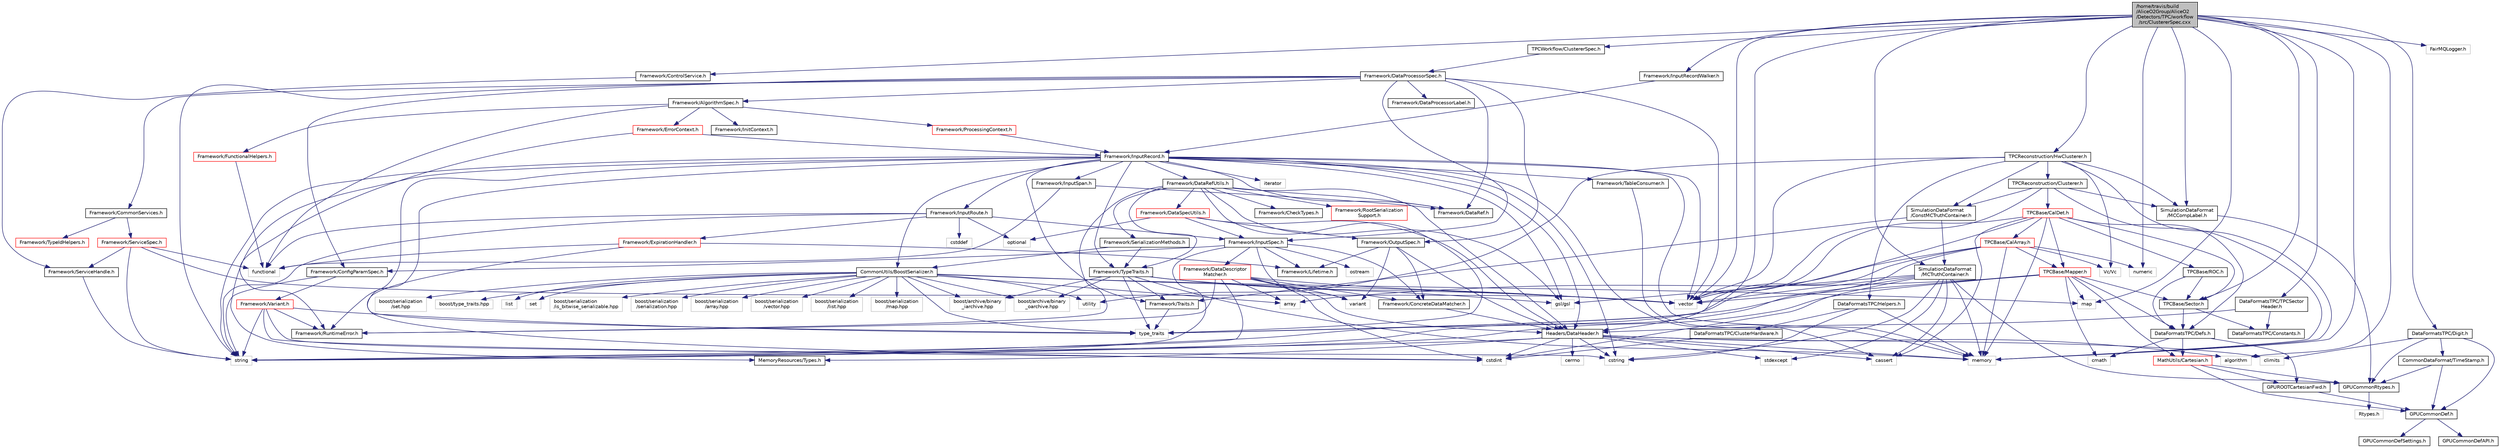 digraph "/home/travis/build/AliceO2Group/AliceO2/Detectors/TPC/workflow/src/ClustererSpec.cxx"
{
 // INTERACTIVE_SVG=YES
  bgcolor="transparent";
  edge [fontname="Helvetica",fontsize="10",labelfontname="Helvetica",labelfontsize="10"];
  node [fontname="Helvetica",fontsize="10",shape=record];
  Node0 [label="/home/travis/build\l/AliceO2Group/AliceO2\l/Detectors/TPC/workflow\l/src/ClustererSpec.cxx",height=0.2,width=0.4,color="black", fillcolor="grey75", style="filled", fontcolor="black"];
  Node0 -> Node1 [color="midnightblue",fontsize="10",style="solid",fontname="Helvetica"];
  Node1 [label="TPCWorkflow/ClustererSpec.h",height=0.2,width=0.4,color="black",URL="$d7/da4/TPC_2workflow_2include_2TPCWorkflow_2ClustererSpec_8h.html"];
  Node1 -> Node2 [color="midnightblue",fontsize="10",style="solid",fontname="Helvetica"];
  Node2 [label="Framework/DataProcessorSpec.h",height=0.2,width=0.4,color="black",URL="$d0/df4/DataProcessorSpec_8h.html"];
  Node2 -> Node3 [color="midnightblue",fontsize="10",style="solid",fontname="Helvetica"];
  Node3 [label="Framework/AlgorithmSpec.h",height=0.2,width=0.4,color="black",URL="$d0/d14/AlgorithmSpec_8h.html"];
  Node3 -> Node4 [color="midnightblue",fontsize="10",style="solid",fontname="Helvetica"];
  Node4 [label="Framework/ProcessingContext.h",height=0.2,width=0.4,color="red",URL="$de/d6a/ProcessingContext_8h.html"];
  Node4 -> Node5 [color="midnightblue",fontsize="10",style="solid",fontname="Helvetica"];
  Node5 [label="Framework/InputRecord.h",height=0.2,width=0.4,color="black",URL="$d6/d5c/InputRecord_8h.html"];
  Node5 -> Node6 [color="midnightblue",fontsize="10",style="solid",fontname="Helvetica"];
  Node6 [label="Framework/DataRef.h",height=0.2,width=0.4,color="black",URL="$d5/dfb/DataRef_8h.html"];
  Node5 -> Node7 [color="midnightblue",fontsize="10",style="solid",fontname="Helvetica"];
  Node7 [label="Framework/DataRefUtils.h",height=0.2,width=0.4,color="black",URL="$d5/db8/DataRefUtils_8h.html"];
  Node7 -> Node6 [color="midnightblue",fontsize="10",style="solid",fontname="Helvetica"];
  Node7 -> Node8 [color="midnightblue",fontsize="10",style="solid",fontname="Helvetica"];
  Node8 [label="Framework/RootSerialization\lSupport.h",height=0.2,width=0.4,color="red",URL="$db/dff/RootSerializationSupport_8h.html"];
  Node7 -> Node22 [color="midnightblue",fontsize="10",style="solid",fontname="Helvetica"];
  Node22 [label="Framework/SerializationMethods.h",height=0.2,width=0.4,color="black",URL="$d1/d53/SerializationMethods_8h.html",tooltip="Type wrappers for enfording a specific serialization method. "];
  Node22 -> Node23 [color="midnightblue",fontsize="10",style="solid",fontname="Helvetica"];
  Node23 [label="Framework/TypeTraits.h",height=0.2,width=0.4,color="black",URL="$d0/d95/TypeTraits_8h.html"];
  Node23 -> Node24 [color="midnightblue",fontsize="10",style="solid",fontname="Helvetica"];
  Node24 [label="type_traits",height=0.2,width=0.4,color="grey75"];
  Node23 -> Node25 [color="midnightblue",fontsize="10",style="solid",fontname="Helvetica"];
  Node25 [label="vector",height=0.2,width=0.4,color="grey75"];
  Node23 -> Node18 [color="midnightblue",fontsize="10",style="solid",fontname="Helvetica"];
  Node18 [label="memory",height=0.2,width=0.4,color="grey75"];
  Node23 -> Node26 [color="midnightblue",fontsize="10",style="solid",fontname="Helvetica"];
  Node26 [label="Framework/Traits.h",height=0.2,width=0.4,color="black",URL="$db/d31/Traits_8h.html"];
  Node26 -> Node24 [color="midnightblue",fontsize="10",style="solid",fontname="Helvetica"];
  Node23 -> Node27 [color="midnightblue",fontsize="10",style="solid",fontname="Helvetica"];
  Node27 [label="boost/archive/binary\l_iarchive.hpp",height=0.2,width=0.4,color="grey75"];
  Node23 -> Node28 [color="midnightblue",fontsize="10",style="solid",fontname="Helvetica"];
  Node28 [label="boost/archive/binary\l_oarchive.hpp",height=0.2,width=0.4,color="grey75"];
  Node23 -> Node29 [color="midnightblue",fontsize="10",style="solid",fontname="Helvetica"];
  Node29 [label="gsl/gsl",height=0.2,width=0.4,color="grey75"];
  Node22 -> Node30 [color="midnightblue",fontsize="10",style="solid",fontname="Helvetica"];
  Node30 [label="CommonUtils/BoostSerializer.h",height=0.2,width=0.4,color="black",URL="$d7/d91/BoostSerializer_8h.html",tooltip="Templatised boost serializer/deserializer for containers and base types. "];
  Node30 -> Node31 [color="midnightblue",fontsize="10",style="solid",fontname="Helvetica"];
  Node31 [label="utility",height=0.2,width=0.4,color="grey75"];
  Node30 -> Node24 [color="midnightblue",fontsize="10",style="solid",fontname="Helvetica"];
  Node30 -> Node32 [color="midnightblue",fontsize="10",style="solid",fontname="Helvetica"];
  Node32 [label="array",height=0.2,width=0.4,color="grey75"];
  Node30 -> Node25 [color="midnightblue",fontsize="10",style="solid",fontname="Helvetica"];
  Node30 -> Node33 [color="midnightblue",fontsize="10",style="solid",fontname="Helvetica"];
  Node33 [label="list",height=0.2,width=0.4,color="grey75"];
  Node30 -> Node34 [color="midnightblue",fontsize="10",style="solid",fontname="Helvetica"];
  Node34 [label="map",height=0.2,width=0.4,color="grey75"];
  Node30 -> Node35 [color="midnightblue",fontsize="10",style="solid",fontname="Helvetica"];
  Node35 [label="set",height=0.2,width=0.4,color="grey75"];
  Node30 -> Node27 [color="midnightblue",fontsize="10",style="solid",fontname="Helvetica"];
  Node30 -> Node28 [color="midnightblue",fontsize="10",style="solid",fontname="Helvetica"];
  Node30 -> Node36 [color="midnightblue",fontsize="10",style="solid",fontname="Helvetica"];
  Node36 [label="boost/serialization\l/is_bitwise_serializable.hpp",height=0.2,width=0.4,color="grey75"];
  Node30 -> Node37 [color="midnightblue",fontsize="10",style="solid",fontname="Helvetica"];
  Node37 [label="boost/serialization\l/serialization.hpp",height=0.2,width=0.4,color="grey75"];
  Node30 -> Node38 [color="midnightblue",fontsize="10",style="solid",fontname="Helvetica"];
  Node38 [label="boost/serialization\l/array.hpp",height=0.2,width=0.4,color="grey75"];
  Node30 -> Node39 [color="midnightblue",fontsize="10",style="solid",fontname="Helvetica"];
  Node39 [label="boost/serialization\l/vector.hpp",height=0.2,width=0.4,color="grey75"];
  Node30 -> Node40 [color="midnightblue",fontsize="10",style="solid",fontname="Helvetica"];
  Node40 [label="boost/serialization\l/list.hpp",height=0.2,width=0.4,color="grey75"];
  Node30 -> Node41 [color="midnightblue",fontsize="10",style="solid",fontname="Helvetica"];
  Node41 [label="boost/serialization\l/map.hpp",height=0.2,width=0.4,color="grey75"];
  Node30 -> Node42 [color="midnightblue",fontsize="10",style="solid",fontname="Helvetica"];
  Node42 [label="boost/serialization\l/set.hpp",height=0.2,width=0.4,color="grey75"];
  Node30 -> Node43 [color="midnightblue",fontsize="10",style="solid",fontname="Helvetica"];
  Node43 [label="boost/type_traits.hpp",height=0.2,width=0.4,color="grey75"];
  Node7 -> Node44 [color="midnightblue",fontsize="10",style="solid",fontname="Helvetica"];
  Node44 [label="Framework/DataSpecUtils.h",height=0.2,width=0.4,color="red",URL="$d6/d68/DataSpecUtils_8h.html"];
  Node44 -> Node45 [color="midnightblue",fontsize="10",style="solid",fontname="Helvetica"];
  Node45 [label="Framework/OutputSpec.h",height=0.2,width=0.4,color="black",URL="$db/d2d/OutputSpec_8h.html"];
  Node45 -> Node46 [color="midnightblue",fontsize="10",style="solid",fontname="Helvetica"];
  Node46 [label="Headers/DataHeader.h",height=0.2,width=0.4,color="black",URL="$dc/dcd/DataHeader_8h.html"];
  Node46 -> Node47 [color="midnightblue",fontsize="10",style="solid",fontname="Helvetica"];
  Node47 [label="cstdint",height=0.2,width=0.4,color="grey75"];
  Node46 -> Node18 [color="midnightblue",fontsize="10",style="solid",fontname="Helvetica"];
  Node46 -> Node48 [color="midnightblue",fontsize="10",style="solid",fontname="Helvetica"];
  Node48 [label="cassert",height=0.2,width=0.4,color="grey75"];
  Node46 -> Node49 [color="midnightblue",fontsize="10",style="solid",fontname="Helvetica"];
  Node49 [label="cstring",height=0.2,width=0.4,color="grey75"];
  Node46 -> Node50 [color="midnightblue",fontsize="10",style="solid",fontname="Helvetica"];
  Node50 [label="algorithm",height=0.2,width=0.4,color="grey75"];
  Node46 -> Node51 [color="midnightblue",fontsize="10",style="solid",fontname="Helvetica"];
  Node51 [label="stdexcept",height=0.2,width=0.4,color="grey75"];
  Node46 -> Node52 [color="midnightblue",fontsize="10",style="solid",fontname="Helvetica"];
  Node52 [label="string",height=0.2,width=0.4,color="grey75"];
  Node46 -> Node53 [color="midnightblue",fontsize="10",style="solid",fontname="Helvetica"];
  Node53 [label="climits",height=0.2,width=0.4,color="grey75"];
  Node46 -> Node20 [color="midnightblue",fontsize="10",style="solid",fontname="Helvetica"];
  Node20 [label="MemoryResources/Types.h",height=0.2,width=0.4,color="black",URL="$d7/df8/Types_8h.html"];
  Node46 -> Node54 [color="midnightblue",fontsize="10",style="solid",fontname="Helvetica"];
  Node54 [label="cerrno",height=0.2,width=0.4,color="grey75"];
  Node45 -> Node55 [color="midnightblue",fontsize="10",style="solid",fontname="Helvetica"];
  Node55 [label="Framework/Lifetime.h",height=0.2,width=0.4,color="black",URL="$dc/dca/Lifetime_8h.html"];
  Node45 -> Node56 [color="midnightblue",fontsize="10",style="solid",fontname="Helvetica"];
  Node56 [label="Framework/ConcreteDataMatcher.h",height=0.2,width=0.4,color="black",URL="$d0/d1b/ConcreteDataMatcher_8h.html"];
  Node56 -> Node46 [color="midnightblue",fontsize="10",style="solid",fontname="Helvetica"];
  Node45 -> Node57 [color="midnightblue",fontsize="10",style="solid",fontname="Helvetica"];
  Node57 [label="variant",height=0.2,width=0.4,color="grey75"];
  Node44 -> Node58 [color="midnightblue",fontsize="10",style="solid",fontname="Helvetica"];
  Node58 [label="Framework/InputSpec.h",height=0.2,width=0.4,color="black",URL="$d5/d3f/InputSpec_8h.html"];
  Node58 -> Node55 [color="midnightblue",fontsize="10",style="solid",fontname="Helvetica"];
  Node58 -> Node56 [color="midnightblue",fontsize="10",style="solid",fontname="Helvetica"];
  Node58 -> Node59 [color="midnightblue",fontsize="10",style="solid",fontname="Helvetica"];
  Node59 [label="Framework/DataDescriptor\lMatcher.h",height=0.2,width=0.4,color="red",URL="$d3/da3/DataDescriptorMatcher_8h.html"];
  Node59 -> Node56 [color="midnightblue",fontsize="10",style="solid",fontname="Helvetica"];
  Node59 -> Node11 [color="midnightblue",fontsize="10",style="solid",fontname="Helvetica"];
  Node11 [label="Framework/RuntimeError.h",height=0.2,width=0.4,color="black",URL="$d1/d76/RuntimeError_8h.html"];
  Node59 -> Node46 [color="midnightblue",fontsize="10",style="solid",fontname="Helvetica"];
  Node59 -> Node32 [color="midnightblue",fontsize="10",style="solid",fontname="Helvetica"];
  Node59 -> Node47 [color="midnightblue",fontsize="10",style="solid",fontname="Helvetica"];
  Node59 -> Node52 [color="midnightblue",fontsize="10",style="solid",fontname="Helvetica"];
  Node59 -> Node57 [color="midnightblue",fontsize="10",style="solid",fontname="Helvetica"];
  Node59 -> Node25 [color="midnightblue",fontsize="10",style="solid",fontname="Helvetica"];
  Node58 -> Node76 [color="midnightblue",fontsize="10",style="solid",fontname="Helvetica"];
  Node76 [label="Framework/ConfigParamSpec.h",height=0.2,width=0.4,color="black",URL="$d0/d1c/ConfigParamSpec_8h.html"];
  Node76 -> Node77 [color="midnightblue",fontsize="10",style="solid",fontname="Helvetica"];
  Node77 [label="Framework/Variant.h",height=0.2,width=0.4,color="red",URL="$de/d56/Variant_8h.html"];
  Node77 -> Node11 [color="midnightblue",fontsize="10",style="solid",fontname="Helvetica"];
  Node77 -> Node24 [color="midnightblue",fontsize="10",style="solid",fontname="Helvetica"];
  Node77 -> Node49 [color="midnightblue",fontsize="10",style="solid",fontname="Helvetica"];
  Node77 -> Node47 [color="midnightblue",fontsize="10",style="solid",fontname="Helvetica"];
  Node77 -> Node52 [color="midnightblue",fontsize="10",style="solid",fontname="Helvetica"];
  Node76 -> Node52 [color="midnightblue",fontsize="10",style="solid",fontname="Helvetica"];
  Node58 -> Node52 [color="midnightblue",fontsize="10",style="solid",fontname="Helvetica"];
  Node58 -> Node81 [color="midnightblue",fontsize="10",style="solid",fontname="Helvetica"];
  Node81 [label="ostream",height=0.2,width=0.4,color="grey75"];
  Node58 -> Node57 [color="midnightblue",fontsize="10",style="solid",fontname="Helvetica"];
  Node44 -> Node46 [color="midnightblue",fontsize="10",style="solid",fontname="Helvetica"];
  Node44 -> Node83 [color="midnightblue",fontsize="10",style="solid",fontname="Helvetica"];
  Node83 [label="optional",height=0.2,width=0.4,color="grey75"];
  Node7 -> Node23 [color="midnightblue",fontsize="10",style="solid",fontname="Helvetica"];
  Node7 -> Node46 [color="midnightblue",fontsize="10",style="solid",fontname="Helvetica"];
  Node7 -> Node84 [color="midnightblue",fontsize="10",style="solid",fontname="Helvetica"];
  Node84 [label="Framework/CheckTypes.h",height=0.2,width=0.4,color="black",URL="$d1/d00/CheckTypes_8h.html"];
  Node7 -> Node11 [color="midnightblue",fontsize="10",style="solid",fontname="Helvetica"];
  Node7 -> Node29 [color="midnightblue",fontsize="10",style="solid",fontname="Helvetica"];
  Node7 -> Node24 [color="midnightblue",fontsize="10",style="solid",fontname="Helvetica"];
  Node5 -> Node85 [color="midnightblue",fontsize="10",style="solid",fontname="Helvetica"];
  Node85 [label="Framework/InputRoute.h",height=0.2,width=0.4,color="black",URL="$d5/d19/InputRoute_8h.html"];
  Node85 -> Node86 [color="midnightblue",fontsize="10",style="solid",fontname="Helvetica"];
  Node86 [label="Framework/ExpirationHandler.h",height=0.2,width=0.4,color="red",URL="$d2/dd9/ExpirationHandler_8h.html"];
  Node86 -> Node55 [color="midnightblue",fontsize="10",style="solid",fontname="Helvetica"];
  Node86 -> Node47 [color="midnightblue",fontsize="10",style="solid",fontname="Helvetica"];
  Node86 -> Node88 [color="midnightblue",fontsize="10",style="solid",fontname="Helvetica"];
  Node88 [label="functional",height=0.2,width=0.4,color="grey75"];
  Node85 -> Node58 [color="midnightblue",fontsize="10",style="solid",fontname="Helvetica"];
  Node85 -> Node89 [color="midnightblue",fontsize="10",style="solid",fontname="Helvetica"];
  Node89 [label="cstddef",height=0.2,width=0.4,color="grey75"];
  Node85 -> Node52 [color="midnightblue",fontsize="10",style="solid",fontname="Helvetica"];
  Node85 -> Node88 [color="midnightblue",fontsize="10",style="solid",fontname="Helvetica"];
  Node85 -> Node83 [color="midnightblue",fontsize="10",style="solid",fontname="Helvetica"];
  Node5 -> Node23 [color="midnightblue",fontsize="10",style="solid",fontname="Helvetica"];
  Node5 -> Node90 [color="midnightblue",fontsize="10",style="solid",fontname="Helvetica"];
  Node90 [label="Framework/InputSpan.h",height=0.2,width=0.4,color="black",URL="$da/d0f/InputSpan_8h.html"];
  Node90 -> Node6 [color="midnightblue",fontsize="10",style="solid",fontname="Helvetica"];
  Node90 -> Node88 [color="midnightblue",fontsize="10",style="solid",fontname="Helvetica"];
  Node5 -> Node91 [color="midnightblue",fontsize="10",style="solid",fontname="Helvetica"];
  Node91 [label="Framework/TableConsumer.h",height=0.2,width=0.4,color="black",URL="$dc/d03/TableConsumer_8h.html"];
  Node91 -> Node18 [color="midnightblue",fontsize="10",style="solid",fontname="Helvetica"];
  Node5 -> Node26 [color="midnightblue",fontsize="10",style="solid",fontname="Helvetica"];
  Node5 -> Node11 [color="midnightblue",fontsize="10",style="solid",fontname="Helvetica"];
  Node5 -> Node20 [color="midnightblue",fontsize="10",style="solid",fontname="Helvetica"];
  Node5 -> Node46 [color="midnightblue",fontsize="10",style="solid",fontname="Helvetica"];
  Node5 -> Node30 [color="midnightblue",fontsize="10",style="solid",fontname="Helvetica"];
  Node5 -> Node29 [color="midnightblue",fontsize="10",style="solid",fontname="Helvetica"];
  Node5 -> Node92 [color="midnightblue",fontsize="10",style="solid",fontname="Helvetica"];
  Node92 [label="iterator",height=0.2,width=0.4,color="grey75"];
  Node5 -> Node52 [color="midnightblue",fontsize="10",style="solid",fontname="Helvetica"];
  Node5 -> Node25 [color="midnightblue",fontsize="10",style="solid",fontname="Helvetica"];
  Node5 -> Node49 [color="midnightblue",fontsize="10",style="solid",fontname="Helvetica"];
  Node5 -> Node48 [color="midnightblue",fontsize="10",style="solid",fontname="Helvetica"];
  Node5 -> Node18 [color="midnightblue",fontsize="10",style="solid",fontname="Helvetica"];
  Node5 -> Node24 [color="midnightblue",fontsize="10",style="solid",fontname="Helvetica"];
  Node3 -> Node125 [color="midnightblue",fontsize="10",style="solid",fontname="Helvetica"];
  Node125 [label="Framework/ErrorContext.h",height=0.2,width=0.4,color="red",URL="$d7/dad/ErrorContext_8h.html"];
  Node125 -> Node5 [color="midnightblue",fontsize="10",style="solid",fontname="Helvetica"];
  Node125 -> Node11 [color="midnightblue",fontsize="10",style="solid",fontname="Helvetica"];
  Node3 -> Node126 [color="midnightblue",fontsize="10",style="solid",fontname="Helvetica"];
  Node126 [label="Framework/InitContext.h",height=0.2,width=0.4,color="black",URL="$d4/d2b/InitContext_8h.html"];
  Node3 -> Node127 [color="midnightblue",fontsize="10",style="solid",fontname="Helvetica"];
  Node127 [label="Framework/FunctionalHelpers.h",height=0.2,width=0.4,color="red",URL="$de/d9b/FunctionalHelpers_8h.html"];
  Node127 -> Node88 [color="midnightblue",fontsize="10",style="solid",fontname="Helvetica"];
  Node3 -> Node88 [color="midnightblue",fontsize="10",style="solid",fontname="Helvetica"];
  Node2 -> Node76 [color="midnightblue",fontsize="10",style="solid",fontname="Helvetica"];
  Node2 -> Node129 [color="midnightblue",fontsize="10",style="solid",fontname="Helvetica"];
  Node129 [label="Framework/DataProcessorLabel.h",height=0.2,width=0.4,color="black",URL="$d1/df2/DataProcessorLabel_8h.html"];
  Node2 -> Node6 [color="midnightblue",fontsize="10",style="solid",fontname="Helvetica"];
  Node2 -> Node58 [color="midnightblue",fontsize="10",style="solid",fontname="Helvetica"];
  Node2 -> Node45 [color="midnightblue",fontsize="10",style="solid",fontname="Helvetica"];
  Node2 -> Node130 [color="midnightblue",fontsize="10",style="solid",fontname="Helvetica"];
  Node130 [label="Framework/CommonServices.h",height=0.2,width=0.4,color="black",URL="$d8/d02/CommonServices_8h.html"];
  Node130 -> Node108 [color="midnightblue",fontsize="10",style="solid",fontname="Helvetica"];
  Node108 [label="Framework/ServiceSpec.h",height=0.2,width=0.4,color="red",URL="$d4/d61/ServiceSpec_8h.html"];
  Node108 -> Node107 [color="midnightblue",fontsize="10",style="solid",fontname="Helvetica"];
  Node107 [label="Framework/ServiceHandle.h",height=0.2,width=0.4,color="black",URL="$d3/d28/ServiceHandle_8h.html"];
  Node107 -> Node52 [color="midnightblue",fontsize="10",style="solid",fontname="Helvetica"];
  Node108 -> Node88 [color="midnightblue",fontsize="10",style="solid",fontname="Helvetica"];
  Node108 -> Node52 [color="midnightblue",fontsize="10",style="solid",fontname="Helvetica"];
  Node108 -> Node25 [color="midnightblue",fontsize="10",style="solid",fontname="Helvetica"];
  Node130 -> Node119 [color="midnightblue",fontsize="10",style="solid",fontname="Helvetica"];
  Node119 [label="Framework/TypeIdHelpers.h",height=0.2,width=0.4,color="red",URL="$d2/d9a/TypeIdHelpers_8h.html"];
  Node2 -> Node52 [color="midnightblue",fontsize="10",style="solid",fontname="Helvetica"];
  Node2 -> Node25 [color="midnightblue",fontsize="10",style="solid",fontname="Helvetica"];
  Node0 -> Node131 [color="midnightblue",fontsize="10",style="solid",fontname="Helvetica"];
  Node131 [label="Framework/ControlService.h",height=0.2,width=0.4,color="black",URL="$d2/d43/ControlService_8h.html"];
  Node131 -> Node107 [color="midnightblue",fontsize="10",style="solid",fontname="Helvetica"];
  Node0 -> Node132 [color="midnightblue",fontsize="10",style="solid",fontname="Helvetica"];
  Node132 [label="Framework/InputRecordWalker.h",height=0.2,width=0.4,color="black",URL="$d1/db4/InputRecordWalker_8h.html",tooltip="A helper class to iteratate over all parts of all input routes. "];
  Node132 -> Node5 [color="midnightblue",fontsize="10",style="solid",fontname="Helvetica"];
  Node0 -> Node46 [color="midnightblue",fontsize="10",style="solid",fontname="Helvetica"];
  Node0 -> Node133 [color="midnightblue",fontsize="10",style="solid",fontname="Helvetica"];
  Node133 [label="DataFormatsTPC/Digit.h",height=0.2,width=0.4,color="black",URL="$d3/d7d/DataFormats_2Detectors_2TPC_2include_2DataFormatsTPC_2Digit_8h.html"];
  Node133 -> Node134 [color="midnightblue",fontsize="10",style="solid",fontname="Helvetica"];
  Node134 [label="GPUCommonRtypes.h",height=0.2,width=0.4,color="black",URL="$d2/d45/GPUCommonRtypes_8h.html"];
  Node134 -> Node135 [color="midnightblue",fontsize="10",style="solid",fontname="Helvetica"];
  Node135 [label="Rtypes.h",height=0.2,width=0.4,color="grey75"];
  Node133 -> Node136 [color="midnightblue",fontsize="10",style="solid",fontname="Helvetica"];
  Node136 [label="GPUCommonDef.h",height=0.2,width=0.4,color="black",URL="$df/d21/GPUCommonDef_8h.html"];
  Node136 -> Node137 [color="midnightblue",fontsize="10",style="solid",fontname="Helvetica"];
  Node137 [label="GPUCommonDefSettings.h",height=0.2,width=0.4,color="black",URL="$d5/d93/GPUCommonDefSettings_8h.html"];
  Node136 -> Node138 [color="midnightblue",fontsize="10",style="solid",fontname="Helvetica"];
  Node138 [label="GPUCommonDefAPI.h",height=0.2,width=0.4,color="black",URL="$da/d5a/GPUCommonDefAPI_8h.html"];
  Node133 -> Node139 [color="midnightblue",fontsize="10",style="solid",fontname="Helvetica"];
  Node139 [label="CommonDataFormat/TimeStamp.h",height=0.2,width=0.4,color="black",URL="$df/d5d/common_2include_2CommonDataFormat_2TimeStamp_8h.html"];
  Node139 -> Node134 [color="midnightblue",fontsize="10",style="solid",fontname="Helvetica"];
  Node139 -> Node136 [color="midnightblue",fontsize="10",style="solid",fontname="Helvetica"];
  Node133 -> Node53 [color="midnightblue",fontsize="10",style="solid",fontname="Helvetica"];
  Node0 -> Node140 [color="midnightblue",fontsize="10",style="solid",fontname="Helvetica"];
  Node140 [label="TPCReconstruction/HwClusterer.h",height=0.2,width=0.4,color="black",URL="$de/df6/HwClusterer_8h.html",tooltip="Class for TPC HW cluster finding. "];
  Node140 -> Node141 [color="midnightblue",fontsize="10",style="solid",fontname="Helvetica"];
  Node141 [label="Vc/Vc",height=0.2,width=0.4,color="grey75"];
  Node140 -> Node142 [color="midnightblue",fontsize="10",style="solid",fontname="Helvetica"];
  Node142 [label="TPCReconstruction/Clusterer.h",height=0.2,width=0.4,color="black",URL="$db/db1/TPC_2reconstruction_2include_2TPCReconstruction_2Clusterer_8h.html"];
  Node142 -> Node25 [color="midnightblue",fontsize="10",style="solid",fontname="Helvetica"];
  Node142 -> Node18 [color="midnightblue",fontsize="10",style="solid",fontname="Helvetica"];
  Node142 -> Node143 [color="midnightblue",fontsize="10",style="solid",fontname="Helvetica"];
  Node143 [label="SimulationDataFormat\l/ConstMCTruthContainer.h",height=0.2,width=0.4,color="black",URL="$d1/da6/ConstMCTruthContainer_8h.html",tooltip="A const (ready only) version of MCTruthContainer. "];
  Node143 -> Node144 [color="midnightblue",fontsize="10",style="solid",fontname="Helvetica"];
  Node144 [label="SimulationDataFormat\l/MCTruthContainer.h",height=0.2,width=0.4,color="black",URL="$db/d14/MCTruthContainer_8h.html",tooltip="Definition of a container to keep Monte Carlo truth external to simulation objects. "];
  Node144 -> Node134 [color="midnightblue",fontsize="10",style="solid",fontname="Helvetica"];
  Node144 -> Node47 [color="midnightblue",fontsize="10",style="solid",fontname="Helvetica"];
  Node144 -> Node48 [color="midnightblue",fontsize="10",style="solid",fontname="Helvetica"];
  Node144 -> Node51 [color="midnightblue",fontsize="10",style="solid",fontname="Helvetica"];
  Node144 -> Node29 [color="midnightblue",fontsize="10",style="solid",fontname="Helvetica"];
  Node144 -> Node24 [color="midnightblue",fontsize="10",style="solid",fontname="Helvetica"];
  Node144 -> Node49 [color="midnightblue",fontsize="10",style="solid",fontname="Helvetica"];
  Node144 -> Node18 [color="midnightblue",fontsize="10",style="solid",fontname="Helvetica"];
  Node144 -> Node25 [color="midnightblue",fontsize="10",style="solid",fontname="Helvetica"];
  Node143 -> Node26 [color="midnightblue",fontsize="10",style="solid",fontname="Helvetica"];
  Node142 -> Node145 [color="midnightblue",fontsize="10",style="solid",fontname="Helvetica"];
  Node145 [label="SimulationDataFormat\l/MCCompLabel.h",height=0.2,width=0.4,color="black",URL="$d7/dcd/MCCompLabel_8h.html"];
  Node145 -> Node134 [color="midnightblue",fontsize="10",style="solid",fontname="Helvetica"];
  Node142 -> Node146 [color="midnightblue",fontsize="10",style="solid",fontname="Helvetica"];
  Node146 [label="TPCBase/CalDet.h",height=0.2,width=0.4,color="red",URL="$d6/d2b/TPC_2base_2include_2TPCBase_2CalDet_8h.html"];
  Node146 -> Node18 [color="midnightblue",fontsize="10",style="solid",fontname="Helvetica"];
  Node146 -> Node25 [color="midnightblue",fontsize="10",style="solid",fontname="Helvetica"];
  Node146 -> Node52 [color="midnightblue",fontsize="10",style="solid",fontname="Helvetica"];
  Node146 -> Node48 [color="midnightblue",fontsize="10",style="solid",fontname="Helvetica"];
  Node146 -> Node147 [color="midnightblue",fontsize="10",style="solid",fontname="Helvetica"];
  Node147 [label="DataFormatsTPC/Defs.h",height=0.2,width=0.4,color="black",URL="$d1/d73/Defs_8h.html"];
  Node147 -> Node148 [color="midnightblue",fontsize="10",style="solid",fontname="Helvetica"];
  Node148 [label="cmath",height=0.2,width=0.4,color="grey75"];
  Node147 -> Node149 [color="midnightblue",fontsize="10",style="solid",fontname="Helvetica"];
  Node149 [label="GPUROOTCartesianFwd.h",height=0.2,width=0.4,color="black",URL="$d1/da8/GPUROOTCartesianFwd_8h.html"];
  Node149 -> Node136 [color="midnightblue",fontsize="10",style="solid",fontname="Helvetica"];
  Node147 -> Node150 [color="midnightblue",fontsize="10",style="solid",fontname="Helvetica"];
  Node150 [label="MathUtils/Cartesian.h",height=0.2,width=0.4,color="red",URL="$dc/d73/Cartesian_8h.html"];
  Node150 -> Node136 [color="midnightblue",fontsize="10",style="solid",fontname="Helvetica"];
  Node150 -> Node134 [color="midnightblue",fontsize="10",style="solid",fontname="Helvetica"];
  Node150 -> Node149 [color="midnightblue",fontsize="10",style="solid",fontname="Helvetica"];
  Node146 -> Node159 [color="midnightblue",fontsize="10",style="solid",fontname="Helvetica"];
  Node159 [label="TPCBase/Mapper.h",height=0.2,width=0.4,color="red",URL="$d5/d1d/TPC_2base_2include_2TPCBase_2Mapper_8h.html"];
  Node159 -> Node34 [color="midnightblue",fontsize="10",style="solid",fontname="Helvetica"];
  Node159 -> Node25 [color="midnightblue",fontsize="10",style="solid",fontname="Helvetica"];
  Node159 -> Node32 [color="midnightblue",fontsize="10",style="solid",fontname="Helvetica"];
  Node159 -> Node52 [color="midnightblue",fontsize="10",style="solid",fontname="Helvetica"];
  Node159 -> Node148 [color="midnightblue",fontsize="10",style="solid",fontname="Helvetica"];
  Node159 -> Node147 [color="midnightblue",fontsize="10",style="solid",fontname="Helvetica"];
  Node159 -> Node162 [color="midnightblue",fontsize="10",style="solid",fontname="Helvetica"];
  Node162 [label="TPCBase/Sector.h",height=0.2,width=0.4,color="black",URL="$d3/dd6/Sector_8h.html"];
  Node162 -> Node163 [color="midnightblue",fontsize="10",style="solid",fontname="Helvetica"];
  Node163 [label="DataFormatsTPC/Constants.h",height=0.2,width=0.4,color="black",URL="$d0/dda/DataFormats_2Detectors_2TPC_2include_2DataFormatsTPC_2Constants_8h.html"];
  Node162 -> Node147 [color="midnightblue",fontsize="10",style="solid",fontname="Helvetica"];
  Node159 -> Node150 [color="midnightblue",fontsize="10",style="solid",fontname="Helvetica"];
  Node146 -> Node165 [color="midnightblue",fontsize="10",style="solid",fontname="Helvetica"];
  Node165 [label="TPCBase/ROC.h",height=0.2,width=0.4,color="black",URL="$dc/d14/ROC_8h.html"];
  Node165 -> Node147 [color="midnightblue",fontsize="10",style="solid",fontname="Helvetica"];
  Node165 -> Node162 [color="midnightblue",fontsize="10",style="solid",fontname="Helvetica"];
  Node146 -> Node162 [color="midnightblue",fontsize="10",style="solid",fontname="Helvetica"];
  Node146 -> Node171 [color="midnightblue",fontsize="10",style="solid",fontname="Helvetica"];
  Node171 [label="TPCBase/CalArray.h",height=0.2,width=0.4,color="red",URL="$db/d9b/CalArray_8h.html"];
  Node171 -> Node141 [color="midnightblue",fontsize="10",style="solid",fontname="Helvetica"];
  Node171 -> Node18 [color="midnightblue",fontsize="10",style="solid",fontname="Helvetica"];
  Node171 -> Node25 [color="midnightblue",fontsize="10",style="solid",fontname="Helvetica"];
  Node171 -> Node52 [color="midnightblue",fontsize="10",style="solid",fontname="Helvetica"];
  Node171 -> Node172 [color="midnightblue",fontsize="10",style="solid",fontname="Helvetica"];
  Node172 [label="numeric",height=0.2,width=0.4,color="grey75"];
  Node171 -> Node24 [color="midnightblue",fontsize="10",style="solid",fontname="Helvetica"];
  Node171 -> Node159 [color="midnightblue",fontsize="10",style="solid",fontname="Helvetica"];
  Node140 -> Node178 [color="midnightblue",fontsize="10",style="solid",fontname="Helvetica"];
  Node178 [label="DataFormatsTPC/Helpers.h",height=0.2,width=0.4,color="black",URL="$d9/d7c/DataFormats_2Detectors_2TPC_2include_2DataFormatsTPC_2Helpers_8h.html"];
  Node178 -> Node18 [color="midnightblue",fontsize="10",style="solid",fontname="Helvetica"];
  Node178 -> Node49 [color="midnightblue",fontsize="10",style="solid",fontname="Helvetica"];
  Node178 -> Node179 [color="midnightblue",fontsize="10",style="solid",fontname="Helvetica"];
  Node179 [label="DataFormatsTPC/ClusterHardware.h",height=0.2,width=0.4,color="black",URL="$d3/dc4/ClusterHardware_8h.html",tooltip="Class of a TPC cluster as produced by the hardware cluster finder (needs a postprocessing step to con..."];
  Node179 -> Node47 [color="midnightblue",fontsize="10",style="solid",fontname="Helvetica"];
  Node140 -> Node143 [color="midnightblue",fontsize="10",style="solid",fontname="Helvetica"];
  Node140 -> Node145 [color="midnightblue",fontsize="10",style="solid",fontname="Helvetica"];
  Node140 -> Node25 [color="midnightblue",fontsize="10",style="solid",fontname="Helvetica"];
  Node140 -> Node31 [color="midnightblue",fontsize="10",style="solid",fontname="Helvetica"];
  Node140 -> Node18 [color="midnightblue",fontsize="10",style="solid",fontname="Helvetica"];
  Node0 -> Node162 [color="midnightblue",fontsize="10",style="solid",fontname="Helvetica"];
  Node0 -> Node180 [color="midnightblue",fontsize="10",style="solid",fontname="Helvetica"];
  Node180 [label="DataFormatsTPC/TPCSector\lHeader.h",height=0.2,width=0.4,color="black",URL="$d3/d09/TPCSectorHeader_8h.html"];
  Node180 -> Node46 [color="midnightblue",fontsize="10",style="solid",fontname="Helvetica"];
  Node180 -> Node163 [color="midnightblue",fontsize="10",style="solid",fontname="Helvetica"];
  Node0 -> Node144 [color="midnightblue",fontsize="10",style="solid",fontname="Helvetica"];
  Node0 -> Node145 [color="midnightblue",fontsize="10",style="solid",fontname="Helvetica"];
  Node0 -> Node181 [color="midnightblue",fontsize="10",style="solid",fontname="Helvetica"];
  Node181 [label="FairMQLogger.h",height=0.2,width=0.4,color="grey75"];
  Node0 -> Node18 [color="midnightblue",fontsize="10",style="solid",fontname="Helvetica"];
  Node0 -> Node25 [color="midnightblue",fontsize="10",style="solid",fontname="Helvetica"];
  Node0 -> Node34 [color="midnightblue",fontsize="10",style="solid",fontname="Helvetica"];
  Node0 -> Node172 [color="midnightblue",fontsize="10",style="solid",fontname="Helvetica"];
  Node0 -> Node50 [color="midnightblue",fontsize="10",style="solid",fontname="Helvetica"];
}
